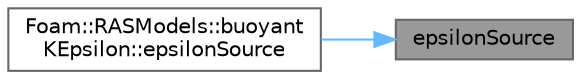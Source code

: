 digraph "epsilonSource"
{
 // LATEX_PDF_SIZE
  bgcolor="transparent";
  edge [fontname=Helvetica,fontsize=10,labelfontname=Helvetica,labelfontsize=10];
  node [fontname=Helvetica,fontsize=10,shape=box,height=0.2,width=0.4];
  rankdir="RL";
  Node1 [id="Node000001",label="epsilonSource",height=0.2,width=0.4,color="gray40", fillcolor="grey60", style="filled", fontcolor="black",tooltip=" "];
  Node1 -> Node2 [id="edge1_Node000001_Node000002",dir="back",color="steelblue1",style="solid",tooltip=" "];
  Node2 [id="Node000002",label="Foam::RASModels::buoyant\lKEpsilon::epsilonSource",height=0.2,width=0.4,color="grey40", fillcolor="white", style="filled",URL="$classFoam_1_1RASModels_1_1buoyantKEpsilon.html#a11abcc44df285cf748c77aa0a7cac6b8",tooltip=" "];
}
